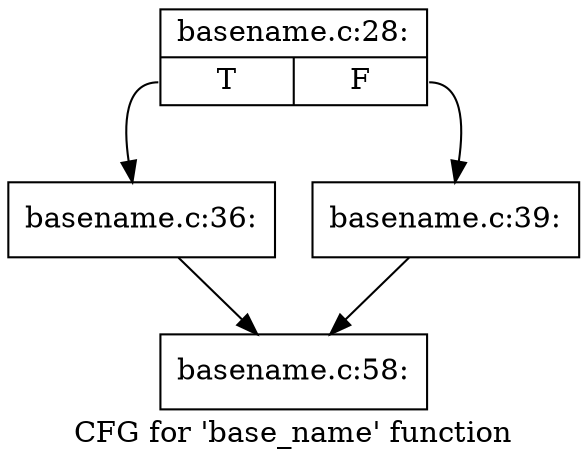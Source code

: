 digraph "CFG for 'base_name' function" {
	label="CFG for 'base_name' function";

	Node0xcc29fe0 [shape=record,label="{basename.c:28:|{<s0>T|<s1>F}}"];
	Node0xcc29fe0:s0 -> Node0xcc33990;
	Node0xcc29fe0:s1 -> Node0xcc339e0;
	Node0xcc33990 [shape=record,label="{basename.c:36:}"];
	Node0xcc33990 -> Node0xcc2a1e0;
	Node0xcc339e0 [shape=record,label="{basename.c:39:}"];
	Node0xcc339e0 -> Node0xcc2a1e0;
	Node0xcc2a1e0 [shape=record,label="{basename.c:58:}"];
}

